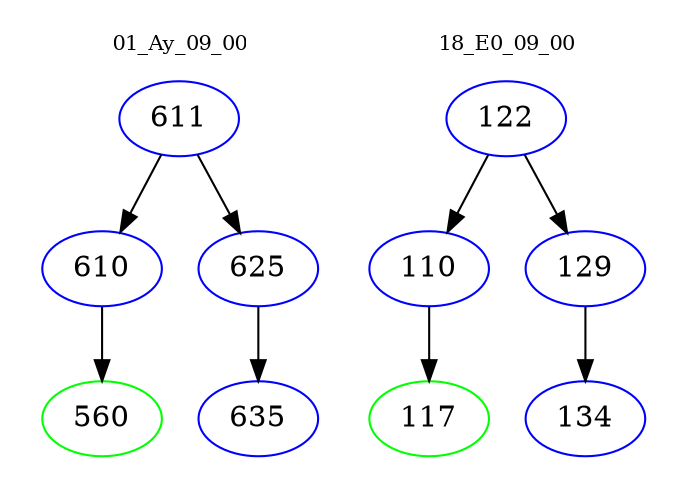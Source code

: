 digraph{
subgraph cluster_0 {
color = white
label = "01_Ay_09_00";
fontsize=10;
T0_611 [label="611", color="blue"]
T0_611 -> T0_610 [color="black"]
T0_610 [label="610", color="blue"]
T0_610 -> T0_560 [color="black"]
T0_560 [label="560", color="green"]
T0_611 -> T0_625 [color="black"]
T0_625 [label="625", color="blue"]
T0_625 -> T0_635 [color="black"]
T0_635 [label="635", color="blue"]
}
subgraph cluster_1 {
color = white
label = "18_E0_09_00";
fontsize=10;
T1_122 [label="122", color="blue"]
T1_122 -> T1_110 [color="black"]
T1_110 [label="110", color="blue"]
T1_110 -> T1_117 [color="black"]
T1_117 [label="117", color="green"]
T1_122 -> T1_129 [color="black"]
T1_129 [label="129", color="blue"]
T1_129 -> T1_134 [color="black"]
T1_134 [label="134", color="blue"]
}
}
